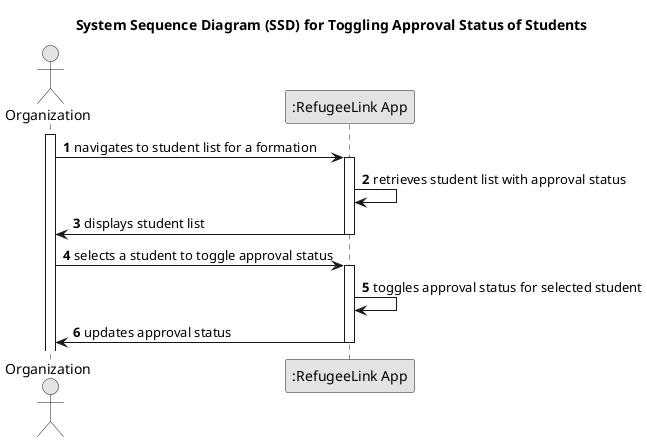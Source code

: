@startuml
skinparam monochrome true
skinparam packageStyle rectangle
skinparam shadowing false

title System Sequence Diagram (SSD) for Toggling Approval Status of Students

autonumber

actor Organization
participant ":RefugeeLink App" as App

activate Organization
Organization -> App : navigates to student list for a formation
activate App
App -> App : retrieves student list with approval status
App -> Organization : displays student list
deactivate App

Organization -> App : selects a student to toggle approval status
activate App
App -> App : toggles approval status for selected student
App -> Organization : updates approval status
deactivate App


@enduml
